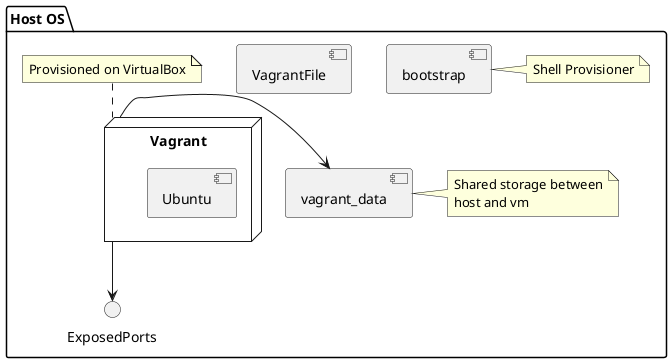 @startuml
package "Host OS" {
  node "Vagrant" {
    [Ubuntu] as VM
  }
  [bootstrap]
  [vagrant_data]
  [VagrantFile]
  Vagrant -left-> vagrant_data
  Vagrant -down-> ExposedPorts
  note right of bootstrap: Shell Provisioner
  note top of Vagrant: Provisioned on VirtualBox
  note right of vagrant_data
    Shared storage between
    host and vm
  end note
}
@enduml
